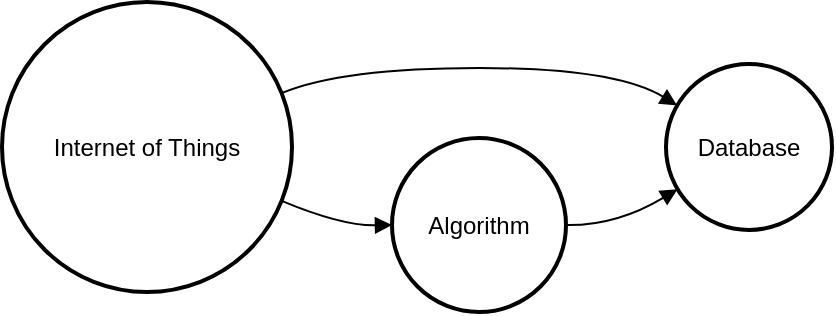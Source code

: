 <mxfile version="24.8.6">
  <diagram name="Page-1" id="M64fUpVo7ZuDjs-AcRBq">
    <mxGraphModel>
      <root>
        <mxCell id="0" />
        <mxCell id="1" parent="0" />
        <mxCell id="2" value="Internet of Things" style="ellipse;aspect=fixed;strokeWidth=2;whiteSpace=wrap;" vertex="1" parent="1">
          <mxGeometry x="8" y="8" width="145" height="145" as="geometry" />
        </mxCell>
        <mxCell id="3" value="Algorithm" style="ellipse;aspect=fixed;strokeWidth=2;whiteSpace=wrap;" vertex="1" parent="1">
          <mxGeometry x="203" y="76" width="87" height="87" as="geometry" />
        </mxCell>
        <mxCell id="4" value="Database" style="ellipse;aspect=fixed;strokeWidth=2;whiteSpace=wrap;" vertex="1" parent="1">
          <mxGeometry x="340" y="39" width="83" height="83" as="geometry" />
        </mxCell>
        <mxCell id="5" value="" style="curved=1;startArrow=none;endArrow=block;exitX=1;exitY=0.7;entryX=0;entryY=0.5;" edge="1" parent="1" source="2" target="3">
          <mxGeometry relative="1" as="geometry">
            <Array as="points">
              <mxPoint x="178" y="120" />
            </Array>
          </mxGeometry>
        </mxCell>
        <mxCell id="6" value="" style="curved=1;startArrow=none;endArrow=block;exitX=1;exitY=0.3;entryX=0;entryY=0.21;" edge="1" parent="1" source="2" target="4">
          <mxGeometry relative="1" as="geometry">
            <Array as="points">
              <mxPoint x="178" y="41" />
              <mxPoint x="315" y="41" />
            </Array>
          </mxGeometry>
        </mxCell>
        <mxCell id="7" value="" style="curved=1;startArrow=none;endArrow=block;exitX=1;exitY=0.5;entryX=0;entryY=0.8;" edge="1" parent="1" source="3" target="4">
          <mxGeometry relative="1" as="geometry">
            <Array as="points">
              <mxPoint x="315" y="120" />
            </Array>
          </mxGeometry>
        </mxCell>
      </root>
    </mxGraphModel>
  </diagram>
</mxfile>
